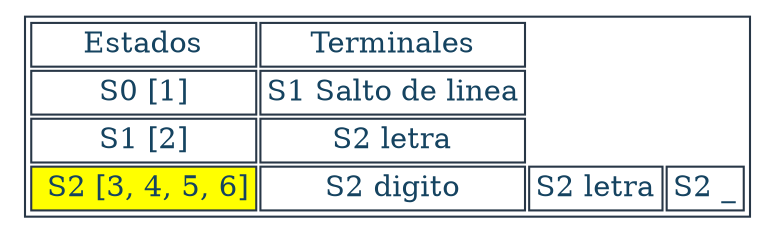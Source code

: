 digraph T {
aHtmlTable [
   shape=plaintext
   color="#283747" fontcolor="#154360" label=<

   <table border='1' cellborder='1'>
   <tr>
      <td>Estados</td>
      <td>Terminales</td>
   </tr><tr><td>S0 [1]</td><td>S1 Salto de linea</td></tr><tr><td>S1 [2]</td><td>S2 letra</td></tr><tr><td bgcolor="yellow"> S2 [3, 4, 5, 6]</td><td>S2 digito</td><td>S2 letra</td><td>S2 _</td></tr></table>

   >]; 

}